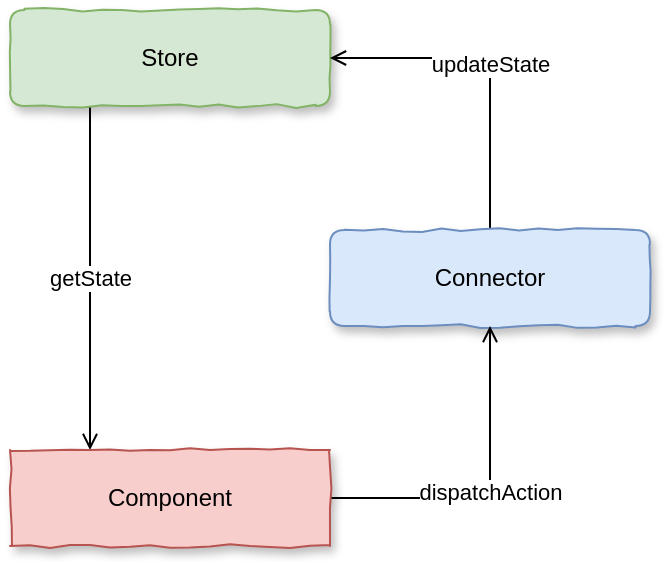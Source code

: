 <mxfile version="12.2.6" type="github" pages="1"><diagram id="h_coUPtWF0quIhgGeBPo" name="第 1 页"><mxGraphModel dx="586" dy="1634" grid="1" gridSize="10" guides="1" tooltips="1" connect="1" arrows="1" fold="1" page="1" pageScale="1" pageWidth="827" pageHeight="1169" math="0" shadow="0"><root><mxCell id="0"/><mxCell id="1" parent="0"/><mxCell id="94QBIvt3Qoz16P5EAxjw-7" value="getState" style="edgeStyle=orthogonalEdgeStyle;rounded=0;orthogonalLoop=1;jettySize=auto;html=1;exitX=0.25;exitY=1;exitDx=0;exitDy=0;entryX=0.25;entryY=0;entryDx=0;entryDy=0;endArrow=open;endFill=0;" edge="1" parent="1" source="94QBIvt3Qoz16P5EAxjw-1" target="94QBIvt3Qoz16P5EAxjw-3"><mxGeometry relative="1" as="geometry"/></mxCell><mxCell id="94QBIvt3Qoz16P5EAxjw-1" value="Store" style="rounded=1;whiteSpace=wrap;html=1;strokeColor=#82b366;shadow=1;comic=1;fillColor=#d5e8d4;" vertex="1" parent="1"><mxGeometry x="253" y="220" width="160" height="48" as="geometry"/></mxCell><mxCell id="94QBIvt3Qoz16P5EAxjw-6" value="updateState" style="edgeStyle=orthogonalEdgeStyle;rounded=0;orthogonalLoop=1;jettySize=auto;html=1;exitX=0.5;exitY=0;exitDx=0;exitDy=0;entryX=1;entryY=0.5;entryDx=0;entryDy=0;endArrow=open;endFill=0;" edge="1" parent="1" source="94QBIvt3Qoz16P5EAxjw-2" target="94QBIvt3Qoz16P5EAxjw-1"><mxGeometry relative="1" as="geometry"/></mxCell><mxCell id="94QBIvt3Qoz16P5EAxjw-2" value="Connector" style="rounded=1;whiteSpace=wrap;html=1;strokeColor=#6c8ebf;shadow=1;comic=1;fillColor=#dae8fc;" vertex="1" parent="1"><mxGeometry x="413" y="330" width="160" height="48" as="geometry"/></mxCell><mxCell id="94QBIvt3Qoz16P5EAxjw-5" value="dispatchAction" style="edgeStyle=orthogonalEdgeStyle;rounded=0;orthogonalLoop=1;jettySize=auto;html=1;exitX=1;exitY=0.5;exitDx=0;exitDy=0;entryX=0.5;entryY=1;entryDx=0;entryDy=0;endArrow=open;endFill=0;" edge="1" parent="1" source="94QBIvt3Qoz16P5EAxjw-3" target="94QBIvt3Qoz16P5EAxjw-2"><mxGeometry relative="1" as="geometry"/></mxCell><mxCell id="94QBIvt3Qoz16P5EAxjw-3" value="Component" style="rounded=0;whiteSpace=wrap;html=1;strokeColor=#b85450;shadow=1;comic=1;fillColor=#f8cecc;" vertex="1" parent="1"><mxGeometry x="253" y="440" width="160" height="48" as="geometry"/></mxCell></root></mxGraphModel></diagram></mxfile>